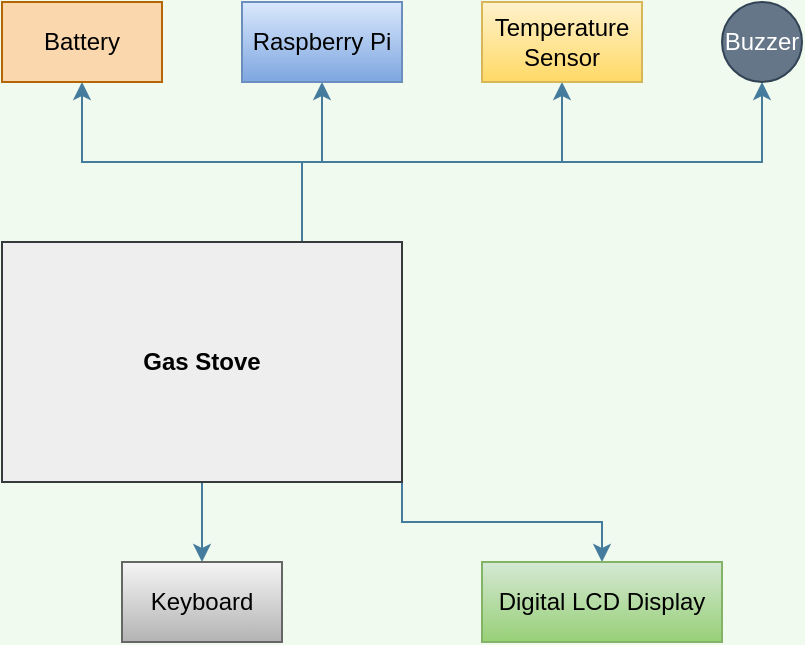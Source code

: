 <mxfile version="13.10.4" type="github">
  <diagram id="mqiJwLkqohjlCgwhw9_A" name="Page-1">
    <mxGraphModel dx="898" dy="511" grid="1" gridSize="10" guides="1" tooltips="1" connect="1" arrows="1" fold="1" page="1" pageScale="1" pageWidth="850" pageHeight="1100" background="#F1FAEE" math="0" shadow="0">
      <root>
        <mxCell id="0" />
        <mxCell id="1" parent="0" />
        <mxCell id="gIrRUgPA_u_x7N7mq9-M-10" style="edgeStyle=orthogonalEdgeStyle;rounded=0;orthogonalLoop=1;jettySize=auto;html=1;exitX=0.75;exitY=0;exitDx=0;exitDy=0;entryX=0.5;entryY=1;entryDx=0;entryDy=0;strokeColor=#457B9D;fontColor=#1D3557;labelBackgroundColor=#F1FAEE;" edge="1" parent="1" source="gIrRUgPA_u_x7N7mq9-M-1" target="gIrRUgPA_u_x7N7mq9-M-9">
          <mxGeometry relative="1" as="geometry" />
        </mxCell>
        <mxCell id="gIrRUgPA_u_x7N7mq9-M-11" style="edgeStyle=orthogonalEdgeStyle;rounded=0;orthogonalLoop=1;jettySize=auto;html=1;exitX=0.75;exitY=0;exitDx=0;exitDy=0;entryX=0.5;entryY=1;entryDx=0;entryDy=0;strokeColor=#457B9D;fontColor=#1D3557;labelBackgroundColor=#F1FAEE;" edge="1" parent="1" source="gIrRUgPA_u_x7N7mq9-M-1" target="gIrRUgPA_u_x7N7mq9-M-3">
          <mxGeometry relative="1" as="geometry" />
        </mxCell>
        <mxCell id="gIrRUgPA_u_x7N7mq9-M-12" style="edgeStyle=orthogonalEdgeStyle;rounded=0;orthogonalLoop=1;jettySize=auto;html=1;exitX=0.75;exitY=0;exitDx=0;exitDy=0;entryX=0.5;entryY=1;entryDx=0;entryDy=0;strokeColor=#457B9D;fontColor=#1D3557;labelBackgroundColor=#F1FAEE;" edge="1" parent="1" source="gIrRUgPA_u_x7N7mq9-M-1" target="gIrRUgPA_u_x7N7mq9-M-4">
          <mxGeometry relative="1" as="geometry" />
        </mxCell>
        <mxCell id="gIrRUgPA_u_x7N7mq9-M-13" style="edgeStyle=orthogonalEdgeStyle;rounded=0;orthogonalLoop=1;jettySize=auto;html=1;exitX=0.75;exitY=0;exitDx=0;exitDy=0;entryX=0.5;entryY=1;entryDx=0;entryDy=0;strokeColor=#457B9D;fontColor=#1D3557;labelBackgroundColor=#F1FAEE;" edge="1" parent="1" source="gIrRUgPA_u_x7N7mq9-M-1" target="gIrRUgPA_u_x7N7mq9-M-6">
          <mxGeometry relative="1" as="geometry" />
        </mxCell>
        <mxCell id="gIrRUgPA_u_x7N7mq9-M-14" style="edgeStyle=orthogonalEdgeStyle;rounded=0;orthogonalLoop=1;jettySize=auto;html=1;exitX=1;exitY=1;exitDx=0;exitDy=0;entryX=0.5;entryY=0;entryDx=0;entryDy=0;strokeColor=#457B9D;fontColor=#1D3557;labelBackgroundColor=#F1FAEE;" edge="1" parent="1" source="gIrRUgPA_u_x7N7mq9-M-1" target="gIrRUgPA_u_x7N7mq9-M-7">
          <mxGeometry relative="1" as="geometry" />
        </mxCell>
        <mxCell id="gIrRUgPA_u_x7N7mq9-M-15" style="edgeStyle=orthogonalEdgeStyle;rounded=0;orthogonalLoop=1;jettySize=auto;html=1;exitX=0.5;exitY=1;exitDx=0;exitDy=0;entryX=0.5;entryY=0;entryDx=0;entryDy=0;strokeColor=#457B9D;fontColor=#1D3557;labelBackgroundColor=#F1FAEE;" edge="1" parent="1" source="gIrRUgPA_u_x7N7mq9-M-1" target="gIrRUgPA_u_x7N7mq9-M-8">
          <mxGeometry relative="1" as="geometry" />
        </mxCell>
        <mxCell id="gIrRUgPA_u_x7N7mq9-M-1" value="Gas Stove" style="rounded=0;whiteSpace=wrap;html=1;fillColor=#eeeeee;strokeColor=#36393d;fontStyle=1" vertex="1" parent="1">
          <mxGeometry x="320" y="200" width="200" height="120" as="geometry" />
        </mxCell>
        <mxCell id="gIrRUgPA_u_x7N7mq9-M-3" value="Raspberry Pi" style="rounded=0;whiteSpace=wrap;html=1;fillColor=#dae8fc;strokeColor=#6c8ebf;gradientColor=#7ea6e0;" vertex="1" parent="1">
          <mxGeometry x="440" y="80" width="80" height="40" as="geometry" />
        </mxCell>
        <mxCell id="gIrRUgPA_u_x7N7mq9-M-4" value="Temperature Sensor" style="rounded=0;whiteSpace=wrap;html=1;fillColor=#fff2cc;strokeColor=#d6b656;gradientColor=#ffd966;" vertex="1" parent="1">
          <mxGeometry x="560" y="80" width="80" height="40" as="geometry" />
        </mxCell>
        <mxCell id="gIrRUgPA_u_x7N7mq9-M-6" value="Buzzer" style="ellipse;whiteSpace=wrap;html=1;aspect=fixed;fillColor=#647687;strokeColor=#314354;fontColor=#ffffff;" vertex="1" parent="1">
          <mxGeometry x="680" y="80" width="40" height="40" as="geometry" />
        </mxCell>
        <mxCell id="gIrRUgPA_u_x7N7mq9-M-7" value="Digital LCD Display" style="rounded=0;whiteSpace=wrap;html=1;fillColor=#d5e8d4;strokeColor=#82b366;gradientColor=#97d077;" vertex="1" parent="1">
          <mxGeometry x="560" y="360" width="120" height="40" as="geometry" />
        </mxCell>
        <mxCell id="gIrRUgPA_u_x7N7mq9-M-8" value="Keyboard" style="rounded=0;whiteSpace=wrap;html=1;fillColor=#f5f5f5;strokeColor=#666666;gradientColor=#b3b3b3;" vertex="1" parent="1">
          <mxGeometry x="380" y="360" width="80" height="40" as="geometry" />
        </mxCell>
        <mxCell id="gIrRUgPA_u_x7N7mq9-M-9" value="Battery" style="rounded=0;whiteSpace=wrap;html=1;fillColor=#fad7ac;strokeColor=#b46504;" vertex="1" parent="1">
          <mxGeometry x="320" y="80" width="80" height="40" as="geometry" />
        </mxCell>
      </root>
    </mxGraphModel>
  </diagram>
</mxfile>
